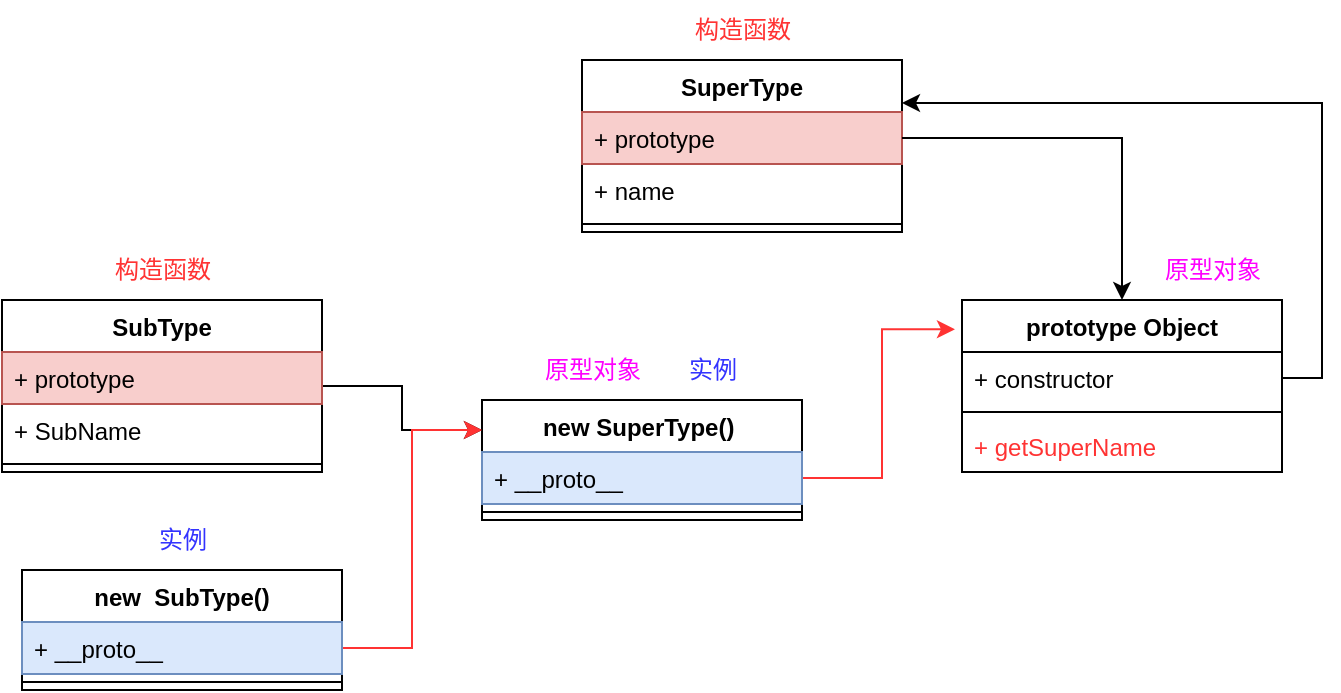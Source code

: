 <mxfile version="20.4.0" type="github">
  <diagram id="8mcuGWA0b_mbeGLJRndp" name="第 1 页">
    <mxGraphModel dx="1038" dy="547" grid="1" gridSize="10" guides="1" tooltips="1" connect="1" arrows="1" fold="1" page="1" pageScale="1" pageWidth="827" pageHeight="1169" math="0" shadow="0">
      <root>
        <mxCell id="0" />
        <mxCell id="1" parent="0" />
        <mxCell id="qFFGunoS89s3FHHCYgQ3-1" value="SuperType" style="swimlane;fontStyle=1;align=center;verticalAlign=top;childLayout=stackLayout;horizontal=1;startSize=26;horizontalStack=0;resizeParent=1;resizeParentMax=0;resizeLast=0;collapsible=1;marginBottom=0;" vertex="1" parent="1">
          <mxGeometry x="340" y="330" width="160" height="86" as="geometry" />
        </mxCell>
        <mxCell id="qFFGunoS89s3FHHCYgQ3-2" value="+ prototype" style="text;strokeColor=#b85450;fillColor=#f8cecc;align=left;verticalAlign=top;spacingLeft=4;spacingRight=4;overflow=hidden;rotatable=0;points=[[0,0.5],[1,0.5]];portConstraint=eastwest;" vertex="1" parent="qFFGunoS89s3FHHCYgQ3-1">
          <mxGeometry y="26" width="160" height="26" as="geometry" />
        </mxCell>
        <mxCell id="qFFGunoS89s3FHHCYgQ3-32" value="+ name" style="text;strokeColor=none;fillColor=none;align=left;verticalAlign=top;spacingLeft=4;spacingRight=4;overflow=hidden;rotatable=0;points=[[0,0.5],[1,0.5]];portConstraint=eastwest;" vertex="1" parent="qFFGunoS89s3FHHCYgQ3-1">
          <mxGeometry y="52" width="160" height="26" as="geometry" />
        </mxCell>
        <mxCell id="qFFGunoS89s3FHHCYgQ3-3" value="" style="line;strokeWidth=1;fillColor=none;align=left;verticalAlign=middle;spacingTop=-1;spacingLeft=3;spacingRight=3;rotatable=0;labelPosition=right;points=[];portConstraint=eastwest;strokeColor=inherit;" vertex="1" parent="qFFGunoS89s3FHHCYgQ3-1">
          <mxGeometry y="78" width="160" height="8" as="geometry" />
        </mxCell>
        <mxCell id="qFFGunoS89s3FHHCYgQ3-12" style="edgeStyle=orthogonalEdgeStyle;rounded=0;orthogonalLoop=1;jettySize=auto;html=1;exitX=1;exitY=0.5;exitDx=0;exitDy=0;entryX=-0.022;entryY=0.17;entryDx=0;entryDy=0;entryPerimeter=0;strokeColor=#FF3333;" edge="1" parent="1" source="qFFGunoS89s3FHHCYgQ3-39" target="qFFGunoS89s3FHHCYgQ3-27">
          <mxGeometry relative="1" as="geometry">
            <mxPoint x="440" y="549" as="sourcePoint" />
          </mxGeometry>
        </mxCell>
        <mxCell id="qFFGunoS89s3FHHCYgQ3-15" style="edgeStyle=orthogonalEdgeStyle;rounded=0;orthogonalLoop=1;jettySize=auto;html=1;entryX=0.5;entryY=0;entryDx=0;entryDy=0;" edge="1" parent="1" source="qFFGunoS89s3FHHCYgQ3-2" target="qFFGunoS89s3FHHCYgQ3-27">
          <mxGeometry relative="1" as="geometry">
            <mxPoint x="640" y="470" as="targetPoint" />
          </mxGeometry>
        </mxCell>
        <mxCell id="qFFGunoS89s3FHHCYgQ3-16" style="edgeStyle=orthogonalEdgeStyle;rounded=0;orthogonalLoop=1;jettySize=auto;html=1;exitX=1;exitY=0.5;exitDx=0;exitDy=0;entryX=1;entryY=0.25;entryDx=0;entryDy=0;" edge="1" parent="1" source="qFFGunoS89s3FHHCYgQ3-28" target="qFFGunoS89s3FHHCYgQ3-1">
          <mxGeometry relative="1" as="geometry">
            <mxPoint x="720" y="509" as="sourcePoint" />
          </mxGeometry>
        </mxCell>
        <mxCell id="qFFGunoS89s3FHHCYgQ3-27" value="prototype Object" style="swimlane;fontStyle=1;align=center;verticalAlign=top;childLayout=stackLayout;horizontal=1;startSize=26;horizontalStack=0;resizeParent=1;resizeParentMax=0;resizeLast=0;collapsible=1;marginBottom=0;" vertex="1" parent="1">
          <mxGeometry x="530" y="450" width="160" height="86" as="geometry" />
        </mxCell>
        <mxCell id="qFFGunoS89s3FHHCYgQ3-28" value="+ constructor" style="text;strokeColor=none;fillColor=none;align=left;verticalAlign=top;spacingLeft=4;spacingRight=4;overflow=hidden;rotatable=0;points=[[0,0.5],[1,0.5]];portConstraint=eastwest;" vertex="1" parent="qFFGunoS89s3FHHCYgQ3-27">
          <mxGeometry y="26" width="160" height="26" as="geometry" />
        </mxCell>
        <mxCell id="qFFGunoS89s3FHHCYgQ3-29" value="" style="line;strokeWidth=1;fillColor=none;align=left;verticalAlign=middle;spacingTop=-1;spacingLeft=3;spacingRight=3;rotatable=0;labelPosition=right;points=[];portConstraint=eastwest;strokeColor=inherit;" vertex="1" parent="qFFGunoS89s3FHHCYgQ3-27">
          <mxGeometry y="52" width="160" height="8" as="geometry" />
        </mxCell>
        <mxCell id="qFFGunoS89s3FHHCYgQ3-30" value="+ getSuperName" style="text;strokeColor=none;fillColor=none;align=left;verticalAlign=top;spacingLeft=4;spacingRight=4;overflow=hidden;rotatable=0;points=[[0,0.5],[1,0.5]];portConstraint=eastwest;fontColor=#FF3333;" vertex="1" parent="qFFGunoS89s3FHHCYgQ3-27">
          <mxGeometry y="60" width="160" height="26" as="geometry" />
        </mxCell>
        <mxCell id="qFFGunoS89s3FHHCYgQ3-42" style="edgeStyle=orthogonalEdgeStyle;rounded=0;orthogonalLoop=1;jettySize=auto;html=1;exitX=1;exitY=0.5;exitDx=0;exitDy=0;entryX=0;entryY=0.25;entryDx=0;entryDy=0;" edge="1" parent="1" source="qFFGunoS89s3FHHCYgQ3-33" target="qFFGunoS89s3FHHCYgQ3-38">
          <mxGeometry relative="1" as="geometry" />
        </mxCell>
        <mxCell id="qFFGunoS89s3FHHCYgQ3-33" value="SubType" style="swimlane;fontStyle=1;align=center;verticalAlign=top;childLayout=stackLayout;horizontal=1;startSize=26;horizontalStack=0;resizeParent=1;resizeParentMax=0;resizeLast=0;collapsible=1;marginBottom=0;" vertex="1" parent="1">
          <mxGeometry x="50" y="450" width="160" height="86" as="geometry" />
        </mxCell>
        <mxCell id="qFFGunoS89s3FHHCYgQ3-34" value="+ prototype" style="text;strokeColor=#b85450;fillColor=#f8cecc;align=left;verticalAlign=top;spacingLeft=4;spacingRight=4;overflow=hidden;rotatable=0;points=[[0,0.5],[1,0.5]];portConstraint=eastwest;" vertex="1" parent="qFFGunoS89s3FHHCYgQ3-33">
          <mxGeometry y="26" width="160" height="26" as="geometry" />
        </mxCell>
        <mxCell id="qFFGunoS89s3FHHCYgQ3-37" value="+ SubName" style="text;align=left;verticalAlign=top;spacingLeft=4;spacingRight=4;overflow=hidden;rotatable=0;points=[[0,0.5],[1,0.5]];portConstraint=eastwest;" vertex="1" parent="qFFGunoS89s3FHHCYgQ3-33">
          <mxGeometry y="52" width="160" height="26" as="geometry" />
        </mxCell>
        <mxCell id="qFFGunoS89s3FHHCYgQ3-35" value="" style="line;strokeWidth=1;fillColor=none;align=left;verticalAlign=middle;spacingTop=-1;spacingLeft=3;spacingRight=3;rotatable=0;labelPosition=right;points=[];portConstraint=eastwest;strokeColor=inherit;" vertex="1" parent="qFFGunoS89s3FHHCYgQ3-33">
          <mxGeometry y="78" width="160" height="8" as="geometry" />
        </mxCell>
        <mxCell id="qFFGunoS89s3FHHCYgQ3-38" value="new SuperType() " style="swimlane;fontStyle=1;align=center;verticalAlign=top;childLayout=stackLayout;horizontal=1;startSize=26;horizontalStack=0;resizeParent=1;resizeParentMax=0;resizeLast=0;collapsible=1;marginBottom=0;" vertex="1" parent="1">
          <mxGeometry x="290" y="500" width="160" height="60" as="geometry" />
        </mxCell>
        <mxCell id="qFFGunoS89s3FHHCYgQ3-39" value="+ __proto__" style="text;strokeColor=#6c8ebf;fillColor=#dae8fc;align=left;verticalAlign=top;spacingLeft=4;spacingRight=4;overflow=hidden;rotatable=0;points=[[0,0.5],[1,0.5]];portConstraint=eastwest;" vertex="1" parent="qFFGunoS89s3FHHCYgQ3-38">
          <mxGeometry y="26" width="160" height="26" as="geometry" />
        </mxCell>
        <mxCell id="qFFGunoS89s3FHHCYgQ3-40" value="" style="line;strokeWidth=1;fillColor=none;align=left;verticalAlign=middle;spacingTop=-1;spacingLeft=3;spacingRight=3;rotatable=0;labelPosition=right;points=[];portConstraint=eastwest;strokeColor=inherit;" vertex="1" parent="qFFGunoS89s3FHHCYgQ3-38">
          <mxGeometry y="52" width="160" height="8" as="geometry" />
        </mxCell>
        <mxCell id="qFFGunoS89s3FHHCYgQ3-47" value="" style="edgeStyle=orthogonalEdgeStyle;rounded=0;orthogonalLoop=1;jettySize=auto;html=1;entryX=0;entryY=0.25;entryDx=0;entryDy=0;exitX=1;exitY=0.5;exitDx=0;exitDy=0;strokeColor=#FF3333;" edge="1" parent="1" source="qFFGunoS89s3FHHCYgQ3-44" target="qFFGunoS89s3FHHCYgQ3-38">
          <mxGeometry relative="1" as="geometry" />
        </mxCell>
        <mxCell id="qFFGunoS89s3FHHCYgQ3-43" value="new  SubType()" style="swimlane;fontStyle=1;align=center;verticalAlign=top;childLayout=stackLayout;horizontal=1;startSize=26;horizontalStack=0;resizeParent=1;resizeParentMax=0;resizeLast=0;collapsible=1;marginBottom=0;" vertex="1" parent="1">
          <mxGeometry x="60" y="585" width="160" height="60" as="geometry" />
        </mxCell>
        <mxCell id="qFFGunoS89s3FHHCYgQ3-44" value="+ __proto__" style="text;strokeColor=#6c8ebf;fillColor=#dae8fc;align=left;verticalAlign=top;spacingLeft=4;spacingRight=4;overflow=hidden;rotatable=0;points=[[0,0.5],[1,0.5]];portConstraint=eastwest;" vertex="1" parent="qFFGunoS89s3FHHCYgQ3-43">
          <mxGeometry y="26" width="160" height="26" as="geometry" />
        </mxCell>
        <mxCell id="qFFGunoS89s3FHHCYgQ3-45" value="" style="line;strokeWidth=1;fillColor=none;align=left;verticalAlign=middle;spacingTop=-1;spacingLeft=3;spacingRight=3;rotatable=0;labelPosition=right;points=[];portConstraint=eastwest;strokeColor=inherit;" vertex="1" parent="qFFGunoS89s3FHHCYgQ3-43">
          <mxGeometry y="52" width="160" height="8" as="geometry" />
        </mxCell>
        <mxCell id="qFFGunoS89s3FHHCYgQ3-48" value="构造函数" style="text;html=1;align=center;verticalAlign=middle;resizable=0;points=[];autosize=1;strokeColor=none;fillColor=none;fontColor=#FF3333;" vertex="1" parent="1">
          <mxGeometry x="385" y="300" width="70" height="30" as="geometry" />
        </mxCell>
        <mxCell id="qFFGunoS89s3FHHCYgQ3-49" value="构造函数" style="text;html=1;align=center;verticalAlign=middle;resizable=0;points=[];autosize=1;strokeColor=none;fillColor=none;fontColor=#FF3333;" vertex="1" parent="1">
          <mxGeometry x="95" y="420" width="70" height="30" as="geometry" />
        </mxCell>
        <mxCell id="qFFGunoS89s3FHHCYgQ3-50" value="&lt;font color=&quot;#3333ff&quot;&gt;实例&lt;/font&gt;" style="text;html=1;align=center;verticalAlign=middle;resizable=0;points=[];autosize=1;strokeColor=none;fillColor=none;fontColor=#FF3333;" vertex="1" parent="1">
          <mxGeometry x="115" y="555" width="50" height="30" as="geometry" />
        </mxCell>
        <mxCell id="qFFGunoS89s3FHHCYgQ3-51" value="&lt;font color=&quot;#3333ff&quot;&gt;实例&lt;/font&gt;" style="text;html=1;align=center;verticalAlign=middle;resizable=0;points=[];autosize=1;strokeColor=none;fillColor=none;fontColor=#FF3333;" vertex="1" parent="1">
          <mxGeometry x="380" y="470" width="50" height="30" as="geometry" />
        </mxCell>
        <mxCell id="qFFGunoS89s3FHHCYgQ3-53" value="&lt;font color=&quot;#ff00ff&quot;&gt;原型对象&lt;/font&gt;" style="text;html=1;align=center;verticalAlign=middle;resizable=0;points=[];autosize=1;strokeColor=none;fillColor=none;fontColor=#FF3333;" vertex="1" parent="1">
          <mxGeometry x="620" y="420" width="70" height="30" as="geometry" />
        </mxCell>
        <mxCell id="qFFGunoS89s3FHHCYgQ3-54" value="&lt;font color=&quot;#ff00ff&quot;&gt;原型对象&lt;/font&gt;" style="text;html=1;align=center;verticalAlign=middle;resizable=0;points=[];autosize=1;strokeColor=none;fillColor=none;fontColor=#FF3333;" vertex="1" parent="1">
          <mxGeometry x="310" y="470" width="70" height="30" as="geometry" />
        </mxCell>
      </root>
    </mxGraphModel>
  </diagram>
</mxfile>
